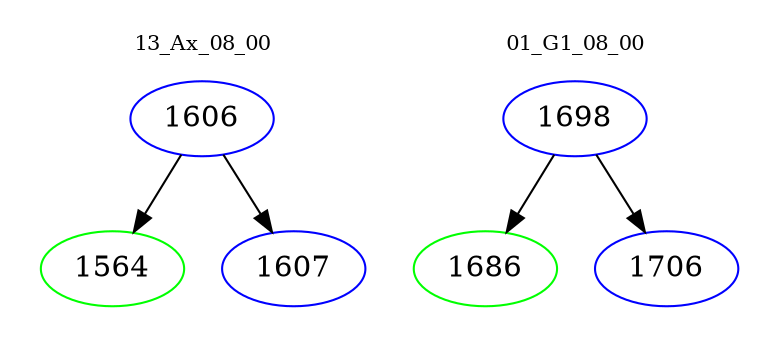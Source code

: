 digraph{
subgraph cluster_0 {
color = white
label = "13_Ax_08_00";
fontsize=10;
T0_1606 [label="1606", color="blue"]
T0_1606 -> T0_1564 [color="black"]
T0_1564 [label="1564", color="green"]
T0_1606 -> T0_1607 [color="black"]
T0_1607 [label="1607", color="blue"]
}
subgraph cluster_1 {
color = white
label = "01_G1_08_00";
fontsize=10;
T1_1698 [label="1698", color="blue"]
T1_1698 -> T1_1686 [color="black"]
T1_1686 [label="1686", color="green"]
T1_1698 -> T1_1706 [color="black"]
T1_1706 [label="1706", color="blue"]
}
}
